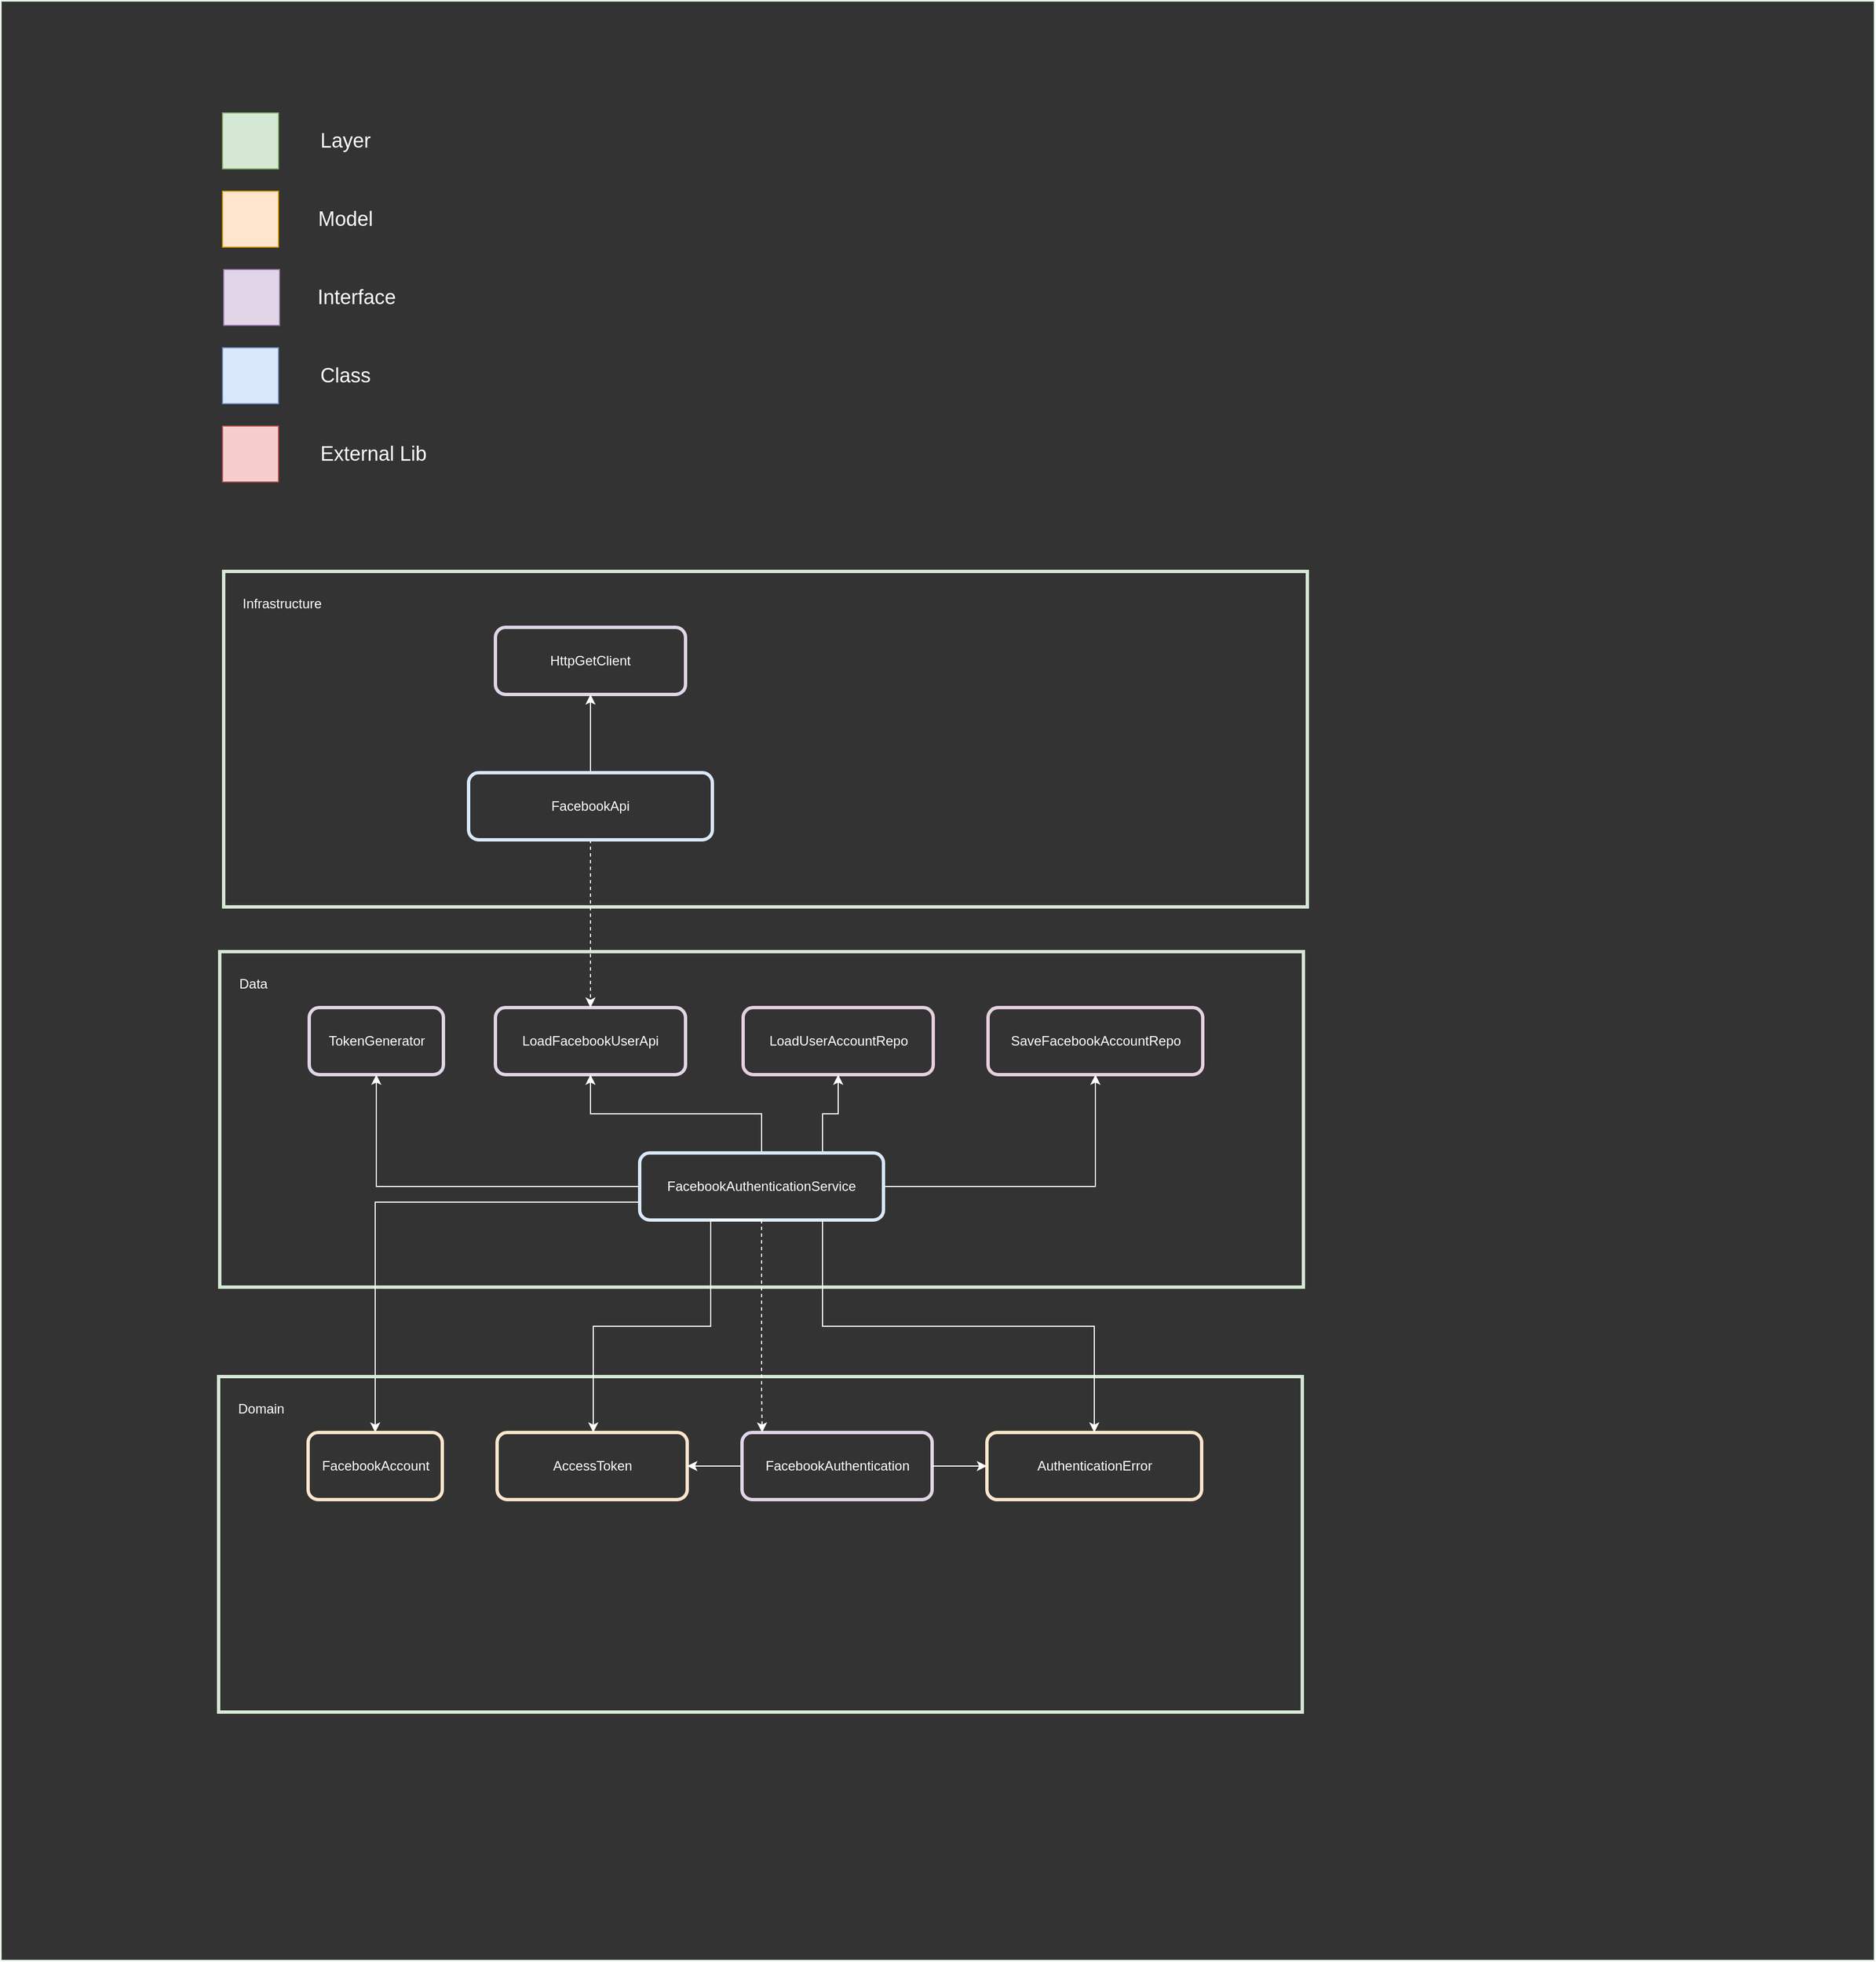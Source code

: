 <mxfile version="12.2.4" pages="1"><diagram id="4_TEXjyPFrQmfwc6tynp" name="Page-1"><mxGraphModel dx="1538" dy="1502" grid="1" gridSize="10" guides="1" tooltips="1" connect="1" arrows="1" fold="1" page="1" pageScale="1" pageWidth="850" pageHeight="1100" math="0" shadow="0"><root><mxCell id="0"/><mxCell id="1" parent="0"/><mxCell id="48" value="" style="rounded=0;whiteSpace=wrap;html=1;strokeColor=#D5E8D4;fillColor=#333333;align=center;" parent="1" vertex="1"><mxGeometry x="-508" y="-1060" width="1675" height="1752" as="geometry"/></mxCell><mxCell id="19" value="" style="group" parent="1" vertex="1" connectable="0"><mxGeometry x="-310" y="-960" width="140" height="50" as="geometry"/></mxCell><mxCell id="2" value="" style="whiteSpace=wrap;html=1;aspect=fixed;fillColor=#d5e8d4;strokeColor=#82b366;" parent="19" vertex="1"><mxGeometry width="50" height="50" as="geometry"/></mxCell><mxCell id="3" value="&lt;font style=&quot;font-size: 18px&quot;&gt;Layer&lt;/font&gt;" style="text;html=1;strokeColor=none;fillColor=none;align=center;verticalAlign=middle;whiteSpace=wrap;rounded=0;fontColor=#FFFFFF;" parent="19" vertex="1"><mxGeometry x="80" y="5" width="60" height="40" as="geometry"/></mxCell><mxCell id="20" value="" style="group" parent="1" vertex="1" connectable="0"><mxGeometry x="-310" y="-890" width="140" height="50" as="geometry"/></mxCell><mxCell id="21" value="" style="whiteSpace=wrap;html=1;aspect=fixed;fillColor=#ffe6cc;strokeColor=#d79b00;" parent="20" vertex="1"><mxGeometry width="50" height="50" as="geometry"/></mxCell><mxCell id="22" value="&lt;font style=&quot;font-size: 18px&quot;&gt;Model&lt;/font&gt;" style="text;html=1;strokeColor=none;fillColor=none;align=center;verticalAlign=middle;whiteSpace=wrap;rounded=0;fontColor=#FFFFFF;" parent="20" vertex="1"><mxGeometry x="80" y="5" width="60" height="40" as="geometry"/></mxCell><mxCell id="23" value="" style="group" parent="1" vertex="1" connectable="0"><mxGeometry x="-309" y="-820" width="140" height="50" as="geometry"/></mxCell><mxCell id="24" value="" style="whiteSpace=wrap;html=1;aspect=fixed;fillColor=#e1d5e7;strokeColor=#9673a6;" parent="23" vertex="1"><mxGeometry width="50" height="50" as="geometry"/></mxCell><mxCell id="25" value="&lt;font style=&quot;font-size: 18px&quot;&gt;Interface&lt;/font&gt;" style="text;html=1;strokeColor=none;fillColor=none;align=center;verticalAlign=middle;whiteSpace=wrap;rounded=0;fontColor=#FFFFFF;" parent="23" vertex="1"><mxGeometry x="89" y="5" width="60" height="40" as="geometry"/></mxCell><mxCell id="30" value="" style="group" parent="1" vertex="1" connectable="0"><mxGeometry x="-310" y="-750" width="140" height="50" as="geometry"/></mxCell><mxCell id="31" value="" style="whiteSpace=wrap;html=1;aspect=fixed;fillColor=#dae8fc;strokeColor=#6c8ebf;" parent="30" vertex="1"><mxGeometry width="50" height="50" as="geometry"/></mxCell><mxCell id="32" value="&lt;font style=&quot;font-size: 18px&quot;&gt;Class&lt;/font&gt;" style="text;html=1;strokeColor=none;fillColor=none;align=center;verticalAlign=middle;whiteSpace=wrap;rounded=0;fontColor=#FFFFFF;" parent="30" vertex="1"><mxGeometry x="80" y="5" width="60" height="40" as="geometry"/></mxCell><mxCell id="33" value="" style="group" parent="1" vertex="1" connectable="0"><mxGeometry x="-310" y="-680" width="190" height="50" as="geometry"/></mxCell><mxCell id="34" value="" style="whiteSpace=wrap;html=1;aspect=fixed;fillColor=#f8cecc;strokeColor=#b85450;" parent="33" vertex="1"><mxGeometry width="50" height="50" as="geometry"/></mxCell><mxCell id="35" value="&lt;font style=&quot;font-size: 18px&quot;&gt;External Lib&lt;/font&gt;" style="text;html=1;strokeColor=none;fillColor=none;align=center;verticalAlign=middle;whiteSpace=wrap;rounded=0;fontColor=#FFFFFF;" parent="33" vertex="1"><mxGeometry x="80" y="5" width="110" height="40" as="geometry"/></mxCell><mxCell id="36" value="&lt;font color=&quot;#ffffff&quot;&gt;Data&lt;/font&gt;" style="rounded=0;whiteSpace=wrap;html=1;verticalAlign=top;align=left;spacingLeft=15;spacingTop=15;strokeColor=#D5E8D4;fillColor=none;strokeWidth=3;" parent="1" vertex="1"><mxGeometry x="-312.5" y="-210" width="969" height="300" as="geometry"/></mxCell><mxCell id="38" value="TokenGenerator" style="rounded=1;whiteSpace=wrap;html=1;align=center;labelBorderColor=#333333;strokeColor=#E1D5E7;fontColor=#FFFFFF;labelBackgroundColor=#333333;fillColor=#333333;strokeWidth=3;" parent="1" vertex="1"><mxGeometry x="-232.5" y="-160" width="120" height="60" as="geometry"/></mxCell><mxCell id="39" value="LoadFacebookUserApi" style="rounded=1;whiteSpace=wrap;html=1;align=center;labelBorderColor=none;strokeColor=#E1D5E7;fillColor=#333333;fontColor=#FFFFFF;strokeWidth=3;" parent="1" vertex="1"><mxGeometry x="-66" y="-160" width="170" height="60" as="geometry"/></mxCell><mxCell id="40" value="LoadUserAccountRepo" style="rounded=1;whiteSpace=wrap;html=1;align=center;labelBorderColor=none;strokeColor=#E6D0DE;fillColor=#333333;fontColor=#FFFFFF;strokeWidth=3;" parent="1" vertex="1"><mxGeometry x="155.5" y="-160" width="170" height="60" as="geometry"/></mxCell><mxCell id="41" value="SaveFacebookAccountRepo" style="rounded=1;whiteSpace=wrap;html=1;align=center;labelBorderColor=none;strokeColor=#E6D0DE;fillColor=#333333;fontColor=#FFFFFF;strokeWidth=3;" parent="1" vertex="1"><mxGeometry x="374.5" y="-160" width="192" height="60" as="geometry"/></mxCell><mxCell id="43" style="edgeStyle=orthogonalEdgeStyle;rounded=0;orthogonalLoop=1;jettySize=auto;html=1;exitX=0.5;exitY=0;exitDx=0;exitDy=0;entryX=0.5;entryY=1;entryDx=0;entryDy=0;strokeColor=#FFFFFF;" parent="1" source="42" target="39" edge="1"><mxGeometry relative="1" as="geometry"/></mxCell><mxCell id="44" style="edgeStyle=orthogonalEdgeStyle;rounded=0;orthogonalLoop=1;jettySize=auto;html=1;exitX=0;exitY=0.5;exitDx=0;exitDy=0;entryX=0.5;entryY=1;entryDx=0;entryDy=0;strokeColor=#FFFFFF;" parent="1" source="42" target="38" edge="1"><mxGeometry relative="1" as="geometry"/></mxCell><mxCell id="45" style="edgeStyle=orthogonalEdgeStyle;rounded=0;orthogonalLoop=1;jettySize=auto;html=1;exitX=0.75;exitY=0;exitDx=0;exitDy=0;entryX=0.5;entryY=1;entryDx=0;entryDy=0;strokeColor=#FFFFFF;" parent="1" source="42" target="40" edge="1"><mxGeometry relative="1" as="geometry"/></mxCell><mxCell id="46" style="edgeStyle=orthogonalEdgeStyle;rounded=0;orthogonalLoop=1;jettySize=auto;html=1;exitX=1;exitY=0.5;exitDx=0;exitDy=0;entryX=0.5;entryY=1;entryDx=0;entryDy=0;strokeColor=#FFFFFF;" parent="1" source="42" target="41" edge="1"><mxGeometry relative="1" as="geometry"/></mxCell><mxCell id="75" style="edgeStyle=orthogonalEdgeStyle;rounded=0;orthogonalLoop=1;jettySize=auto;html=1;strokeColor=#FFFFFF;fontColor=#FFFFFF;" parent="1" target="62" edge="1"><mxGeometry relative="1" as="geometry"><mxPoint x="62.5" y="14" as="sourcePoint"/><Array as="points"><mxPoint x="-173.5" y="14"/></Array></mxGeometry></mxCell><mxCell id="42" value="FacebookAuthenticationService" style="rounded=1;whiteSpace=wrap;html=1;align=center;strokeWidth=3;strokeColor=#DAE8FC;fillColor=#333333;fontColor=#FFFFFF;" parent="1" vertex="1"><mxGeometry x="63" y="-30" width="218" height="60" as="geometry"/></mxCell><mxCell id="61" value="&lt;font color=&quot;#ffffff&quot;&gt;Domain&lt;/font&gt;" style="rounded=0;whiteSpace=wrap;html=1;verticalAlign=top;align=left;spacingLeft=15;spacingTop=15;strokeColor=#D5E8D4;fillColor=none;strokeWidth=3;" parent="1" vertex="1"><mxGeometry x="-313.5" y="170" width="969" height="300" as="geometry"/></mxCell><mxCell id="62" value="FacebookAccount" style="rounded=1;whiteSpace=wrap;html=1;align=center;labelBorderColor=#333333;strokeColor=#FFE6CC;fontColor=#FFFFFF;labelBackgroundColor=#333333;fillColor=#333333;strokeWidth=3;" parent="1" vertex="1"><mxGeometry x="-233.5" y="220" width="120" height="60" as="geometry"/></mxCell><mxCell id="63" value="AccessToken" style="rounded=1;whiteSpace=wrap;html=1;align=center;labelBorderColor=none;strokeColor=#FFE6CC;fillColor=#333333;fontColor=#FFFFFF;strokeWidth=3;" parent="1" vertex="1"><mxGeometry x="-64.5" y="220" width="170" height="60" as="geometry"/></mxCell><mxCell id="74" style="edgeStyle=orthogonalEdgeStyle;rounded=0;orthogonalLoop=1;jettySize=auto;html=1;exitX=0.5;exitY=1;exitDx=0;exitDy=0;strokeColor=#FFFFFF;fontColor=#FFFFFF;" parent="1" source="42" target="63" edge="1"><mxGeometry relative="1" as="geometry"><Array as="points"><mxPoint x="126.5" y="30"/><mxPoint x="126.5" y="125"/><mxPoint x="21.5" y="125"/></Array></mxGeometry></mxCell><mxCell id="71" style="edgeStyle=orthogonalEdgeStyle;rounded=0;orthogonalLoop=1;jettySize=auto;html=1;exitX=0;exitY=0.5;exitDx=0;exitDy=0;entryX=1;entryY=0.5;entryDx=0;entryDy=0;strokeColor=#FFFFFF;fontColor=#FFFFFF;" parent="1" source="64" target="63" edge="1"><mxGeometry relative="1" as="geometry"/></mxCell><mxCell id="64" value="FacebookAuthentication" style="rounded=1;whiteSpace=wrap;html=1;align=center;labelBorderColor=none;strokeColor=#E1D5E7;fillColor=#333333;fontColor=#FFFFFF;strokeWidth=3;" parent="1" vertex="1"><mxGeometry x="154.5" y="220" width="170" height="60" as="geometry"/></mxCell><mxCell id="76" style="edgeStyle=orthogonalEdgeStyle;rounded=0;orthogonalLoop=1;jettySize=auto;html=1;strokeColor=#FFFFFF;fontColor=#FFFFFF;dashed=1;" parent="1" source="42" target="64" edge="1"><mxGeometry relative="1" as="geometry"><Array as="points"><mxPoint x="172.5" y="180"/><mxPoint x="172.5" y="180"/></Array></mxGeometry></mxCell><mxCell id="65" value="AuthenticationError" style="rounded=1;whiteSpace=wrap;html=1;align=center;labelBorderColor=none;strokeColor=#FFE6CC;fillColor=#333333;fontColor=#FFFFFF;strokeWidth=3;" parent="1" vertex="1"><mxGeometry x="373.5" y="220" width="192" height="60" as="geometry"/></mxCell><mxCell id="73" style="edgeStyle=orthogonalEdgeStyle;rounded=0;orthogonalLoop=1;jettySize=auto;html=1;strokeColor=#FFFFFF;fontColor=#FFFFFF;exitX=0.75;exitY=1;exitDx=0;exitDy=0;" parent="1" source="42" target="65" edge="1"><mxGeometry relative="1" as="geometry"/></mxCell><mxCell id="72" style="edgeStyle=orthogonalEdgeStyle;rounded=0;orthogonalLoop=1;jettySize=auto;html=1;exitX=1;exitY=0.5;exitDx=0;exitDy=0;entryX=0;entryY=0.5;entryDx=0;entryDy=0;strokeColor=#FFFFFF;fontColor=#FFFFFF;" parent="1" source="64" target="65" edge="1"><mxGeometry relative="1" as="geometry"/></mxCell><mxCell id="77" value="&lt;font color=&quot;#ffffff&quot;&gt;Infrastructure&lt;/font&gt;" style="rounded=0;whiteSpace=wrap;html=1;verticalAlign=top;align=left;spacingLeft=15;spacingTop=15;strokeColor=#D5E8D4;fillColor=none;strokeWidth=3;" parent="1" vertex="1"><mxGeometry x="-309" y="-550" width="969" height="300" as="geometry"/></mxCell><mxCell id="79" value="HttpGetClient" style="rounded=1;whiteSpace=wrap;html=1;align=center;labelBorderColor=none;strokeColor=#E1D5E7;fillColor=#333333;fontColor=#FFFFFF;strokeWidth=3;" parent="1" vertex="1"><mxGeometry x="-66" y="-500" width="170" height="60" as="geometry"/></mxCell><mxCell id="82" style="edgeStyle=orthogonalEdgeStyle;rounded=0;orthogonalLoop=1;jettySize=auto;html=1;exitX=0.5;exitY=0;exitDx=0;exitDy=0;entryX=0.5;entryY=1;entryDx=0;entryDy=0;strokeColor=#FFFFFF;" parent="1" source="86" target="79" edge="1"><mxGeometry relative="1" as="geometry"/></mxCell><mxCell id="87" style="edgeStyle=orthogonalEdgeStyle;rounded=0;orthogonalLoop=1;jettySize=auto;html=1;strokeColor=#FFFFFF;dashed=1;" parent="1" source="86" target="39" edge="1"><mxGeometry relative="1" as="geometry"/></mxCell><mxCell id="86" value="FacebookApi" style="rounded=1;whiteSpace=wrap;html=1;align=center;strokeWidth=3;strokeColor=#DAE8FC;fillColor=#333333;fontColor=#FFFFFF;" parent="1" vertex="1"><mxGeometry x="-90" y="-370" width="218" height="60" as="geometry"/></mxCell></root></mxGraphModel></diagram></mxfile>
